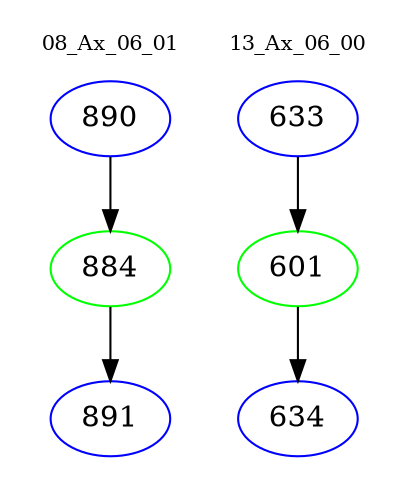 digraph{
subgraph cluster_0 {
color = white
label = "08_Ax_06_01";
fontsize=10;
T0_890 [label="890", color="blue"]
T0_890 -> T0_884 [color="black"]
T0_884 [label="884", color="green"]
T0_884 -> T0_891 [color="black"]
T0_891 [label="891", color="blue"]
}
subgraph cluster_1 {
color = white
label = "13_Ax_06_00";
fontsize=10;
T1_633 [label="633", color="blue"]
T1_633 -> T1_601 [color="black"]
T1_601 [label="601", color="green"]
T1_601 -> T1_634 [color="black"]
T1_634 [label="634", color="blue"]
}
}
